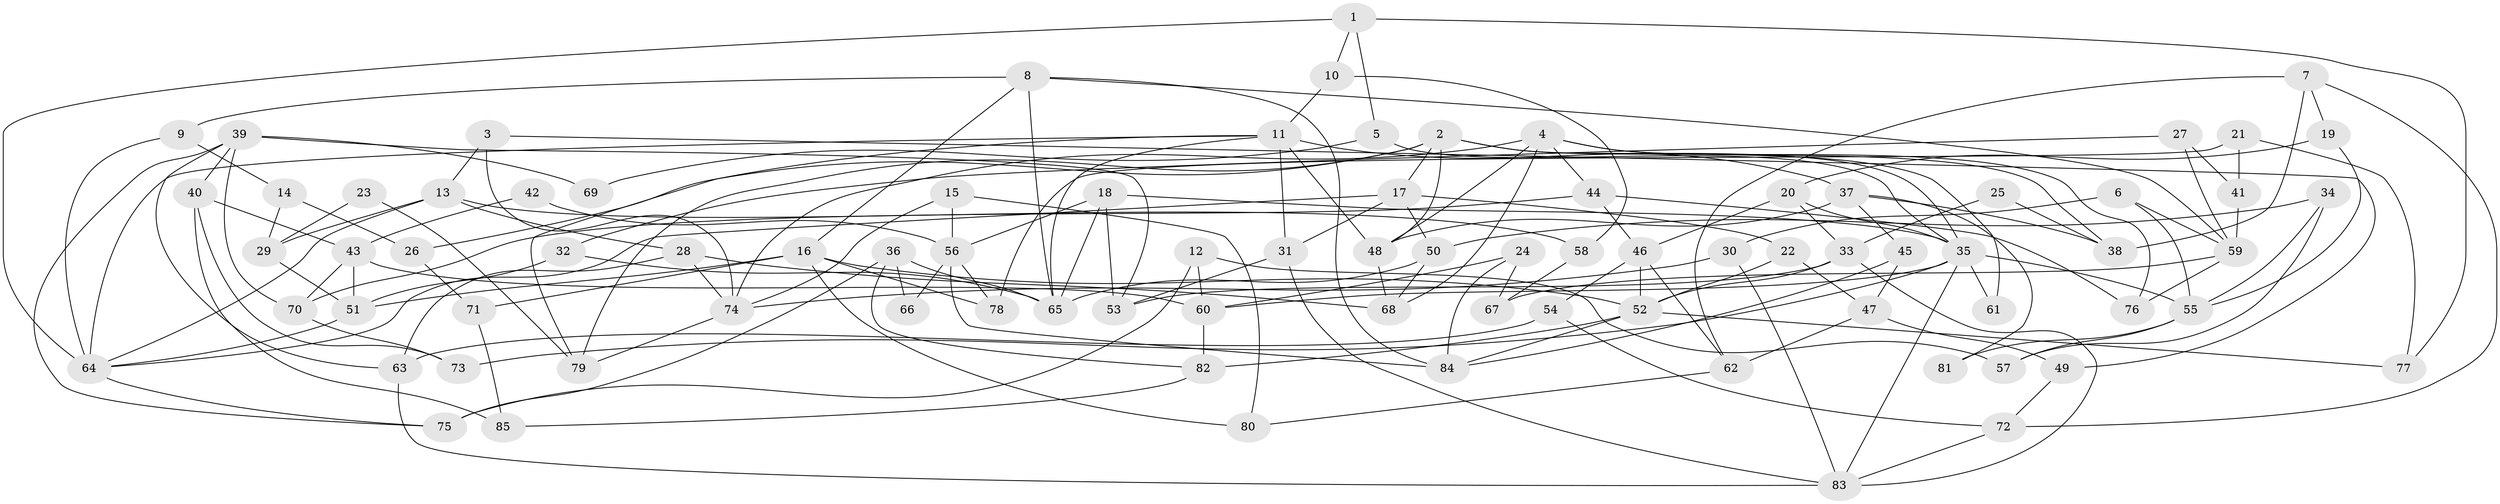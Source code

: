 // coarse degree distribution, {5: 0.1320754716981132, 7: 0.11320754716981132, 6: 0.1509433962264151, 10: 0.03773584905660377, 9: 0.018867924528301886, 3: 0.16981132075471697, 4: 0.20754716981132076, 11: 0.018867924528301886, 8: 0.05660377358490566, 2: 0.09433962264150944}
// Generated by graph-tools (version 1.1) at 2025/52/02/27/25 19:52:03]
// undirected, 85 vertices, 170 edges
graph export_dot {
graph [start="1"]
  node [color=gray90,style=filled];
  1;
  2;
  3;
  4;
  5;
  6;
  7;
  8;
  9;
  10;
  11;
  12;
  13;
  14;
  15;
  16;
  17;
  18;
  19;
  20;
  21;
  22;
  23;
  24;
  25;
  26;
  27;
  28;
  29;
  30;
  31;
  32;
  33;
  34;
  35;
  36;
  37;
  38;
  39;
  40;
  41;
  42;
  43;
  44;
  45;
  46;
  47;
  48;
  49;
  50;
  51;
  52;
  53;
  54;
  55;
  56;
  57;
  58;
  59;
  60;
  61;
  62;
  63;
  64;
  65;
  66;
  67;
  68;
  69;
  70;
  71;
  72;
  73;
  74;
  75;
  76;
  77;
  78;
  79;
  80;
  81;
  82;
  83;
  84;
  85;
  1 -- 10;
  1 -- 77;
  1 -- 5;
  1 -- 64;
  2 -- 17;
  2 -- 35;
  2 -- 26;
  2 -- 48;
  2 -- 61;
  2 -- 79;
  3 -- 74;
  3 -- 13;
  3 -- 49;
  4 -- 68;
  4 -- 76;
  4 -- 38;
  4 -- 44;
  4 -- 48;
  4 -- 74;
  5 -- 35;
  5 -- 69;
  6 -- 55;
  6 -- 30;
  6 -- 59;
  7 -- 72;
  7 -- 38;
  7 -- 19;
  7 -- 62;
  8 -- 65;
  8 -- 84;
  8 -- 9;
  8 -- 16;
  8 -- 59;
  9 -- 64;
  9 -- 14;
  10 -- 11;
  10 -- 58;
  11 -- 48;
  11 -- 79;
  11 -- 31;
  11 -- 37;
  11 -- 64;
  11 -- 65;
  12 -- 75;
  12 -- 57;
  12 -- 60;
  13 -- 64;
  13 -- 28;
  13 -- 29;
  13 -- 58;
  14 -- 29;
  14 -- 26;
  15 -- 80;
  15 -- 56;
  15 -- 74;
  16 -- 51;
  16 -- 52;
  16 -- 71;
  16 -- 78;
  16 -- 80;
  17 -- 50;
  17 -- 64;
  17 -- 22;
  17 -- 31;
  18 -- 35;
  18 -- 53;
  18 -- 56;
  18 -- 65;
  19 -- 20;
  19 -- 55;
  20 -- 35;
  20 -- 33;
  20 -- 46;
  21 -- 78;
  21 -- 41;
  21 -- 77;
  22 -- 52;
  22 -- 47;
  23 -- 79;
  23 -- 29;
  24 -- 84;
  24 -- 60;
  24 -- 67;
  25 -- 33;
  25 -- 38;
  26 -- 71;
  27 -- 59;
  27 -- 32;
  27 -- 41;
  28 -- 63;
  28 -- 74;
  28 -- 68;
  29 -- 51;
  30 -- 74;
  30 -- 83;
  31 -- 53;
  31 -- 83;
  32 -- 65;
  32 -- 51;
  33 -- 53;
  33 -- 52;
  33 -- 83;
  34 -- 50;
  34 -- 55;
  34 -- 57;
  35 -- 60;
  35 -- 83;
  35 -- 55;
  35 -- 61;
  35 -- 73;
  36 -- 82;
  36 -- 65;
  36 -- 66;
  36 -- 75;
  37 -- 48;
  37 -- 38;
  37 -- 45;
  37 -- 81;
  39 -- 75;
  39 -- 63;
  39 -- 40;
  39 -- 53;
  39 -- 69;
  39 -- 70;
  40 -- 85;
  40 -- 43;
  40 -- 73;
  41 -- 59;
  42 -- 43;
  42 -- 56;
  43 -- 70;
  43 -- 51;
  43 -- 60;
  44 -- 70;
  44 -- 46;
  44 -- 76;
  45 -- 47;
  45 -- 84;
  46 -- 52;
  46 -- 54;
  46 -- 62;
  47 -- 62;
  47 -- 49;
  48 -- 68;
  49 -- 72;
  50 -- 65;
  50 -- 68;
  51 -- 64;
  52 -- 77;
  52 -- 82;
  52 -- 84;
  54 -- 72;
  54 -- 63;
  55 -- 57;
  55 -- 81;
  56 -- 84;
  56 -- 66;
  56 -- 78;
  58 -- 67;
  59 -- 67;
  59 -- 76;
  60 -- 82;
  62 -- 80;
  63 -- 83;
  64 -- 75;
  70 -- 73;
  71 -- 85;
  72 -- 83;
  74 -- 79;
  82 -- 85;
}
